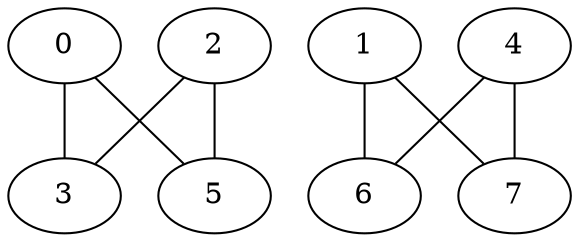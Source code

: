 graph "sampletest150-mod5_image9.bmp" {
	0	 [type=corner,
		x=92,
		y=446];
	3	 [type=corner,
		x=461,
		y=449];
	0 -- 3	 [angle0=".01",
		frequency=1,
		type0=line];
	5	 [type=corner,
		x=98,
		y=74];
	0 -- 5	 [angle0="-1.55",
		frequency=1,
		type0=line];
	1	 [type=corner,
		x=531,
		y=522];
	6	 [type=corner,
		x=518,
		y=4];
	1 -- 6	 [angle0="1.55",
		frequency=1,
		type0=line];
	7	 [type=corner,
		x=0,
		y=528];
	1 -- 7	 [angle0="-.01",
		frequency=1,
		type0=line];
	2	 [type=corner,
		x=427,
		y=66];
	2 -- 3	 [angle0="1.48",
		frequency=1,
		type0=line];
	2 -- 5	 [angle0="-.02",
		frequency=1,
		type0=line];
	4	 [type=corner,
		x=0,
		y="-10"];
	4 -- 6	 [angle0=".03",
		frequency=1,
		type0=line];
	4 -- 7	 [angle0="-1.57",
		frequency=1,
		type0=line];
}
